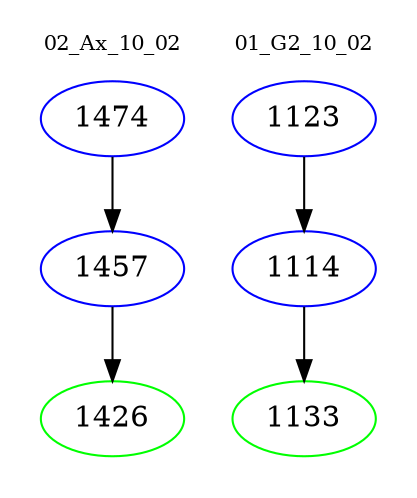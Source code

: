 digraph{
subgraph cluster_0 {
color = white
label = "02_Ax_10_02";
fontsize=10;
T0_1474 [label="1474", color="blue"]
T0_1474 -> T0_1457 [color="black"]
T0_1457 [label="1457", color="blue"]
T0_1457 -> T0_1426 [color="black"]
T0_1426 [label="1426", color="green"]
}
subgraph cluster_1 {
color = white
label = "01_G2_10_02";
fontsize=10;
T1_1123 [label="1123", color="blue"]
T1_1123 -> T1_1114 [color="black"]
T1_1114 [label="1114", color="blue"]
T1_1114 -> T1_1133 [color="black"]
T1_1133 [label="1133", color="green"]
}
}
